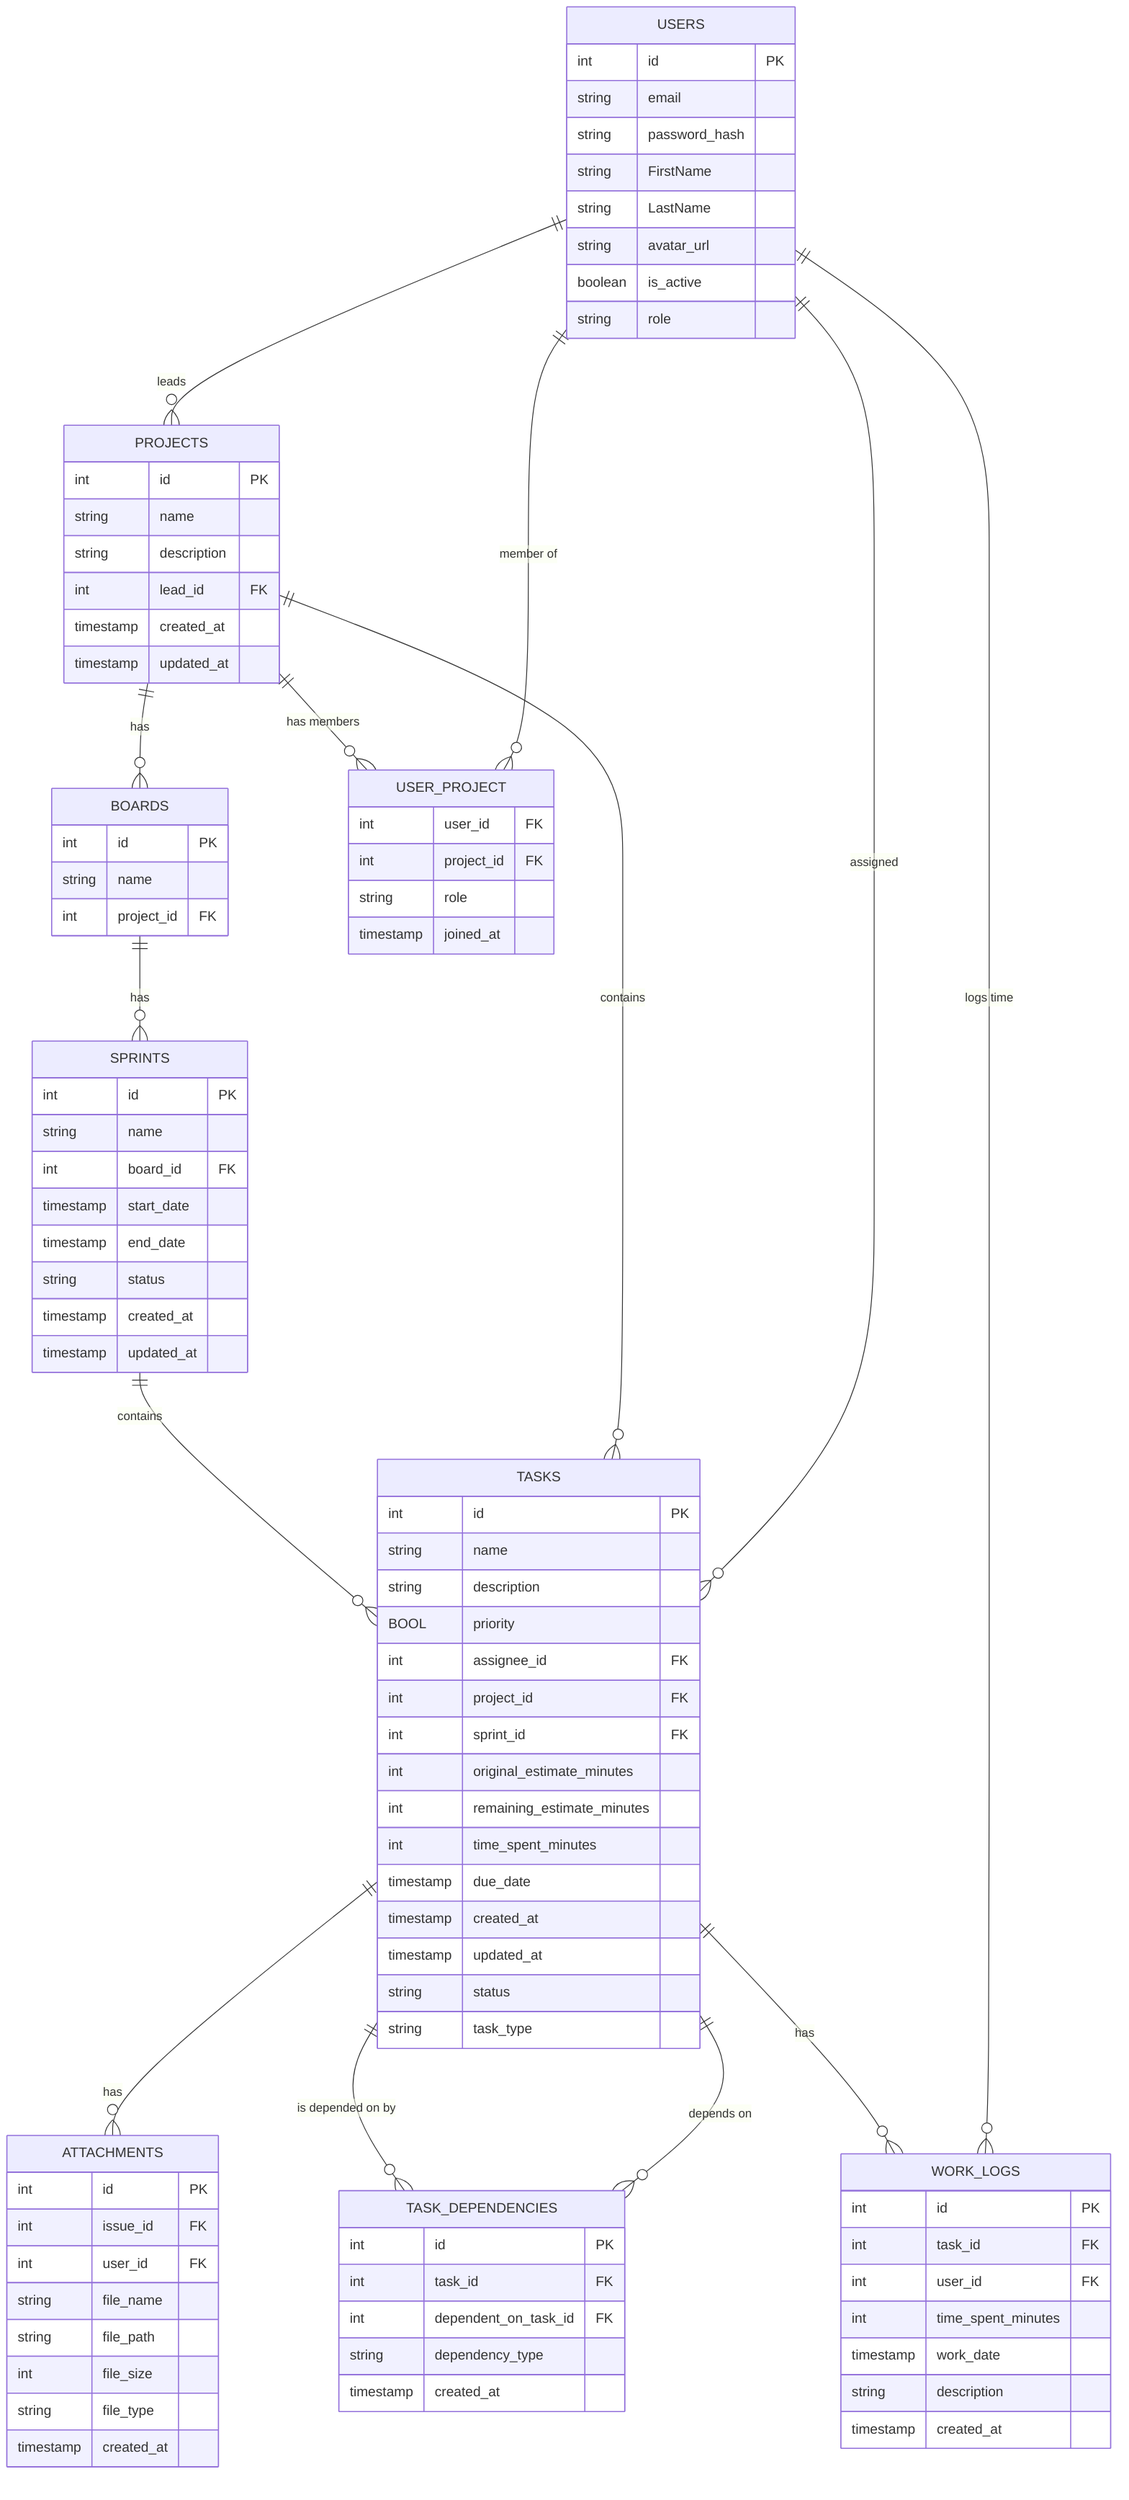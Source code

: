 erDiagram
    USERS {
        int id PK
        string email
        string password_hash
        string FirstName
        string LastName
        string avatar_url
        boolean is_active
        string role
    }
    
    PROJECTS {
        int id PK
        string name
        string description
        int lead_id FK
        timestamp created_at
        timestamp updated_at
    }
    
    BOARDS {
        int id PK
        string name
        int project_id FK
    }
    
    SPRINTS {
        int id PK
        string name
        int board_id FK
        timestamp start_date
        timestamp end_date
        string status
        timestamp created_at
        timestamp updated_at
    }
    
    TASKS {
        int id PK
        string name
        string description
        BOOL priority
        int assignee_id FK
        int project_id FK
        int sprint_id FK
        int original_estimate_minutes
        int remaining_estimate_minutes
        int time_spent_minutes
        timestamp due_date
        timestamp created_at
        timestamp updated_at
        string status
        string task_type
    }
    
    TASK_DEPENDENCIES {
        int id PK
        int task_id FK
        int dependent_on_task_id FK
        string dependency_type
        timestamp created_at
    }
    
    WORK_LOGS {
        int id PK
        int task_id FK
        int user_id FK
        int time_spent_minutes
        timestamp work_date
        string description
        timestamp created_at
    }
    
    ATTACHMENTS {
        int id PK
        int issue_id FK
        int user_id FK
        string file_name
        string file_path
        int file_size
        string file_type
        timestamp created_at
    }
    
    USER_PROJECT {
        int user_id FK
        int project_id FK
        string role
        timestamp joined_at
    }
    
    USERS ||--o{ PROJECTS : "leads"
    USERS ||--o{ TASKS : "assigned"
    USERS ||--o{ USER_PROJECT : "member of"
    USERS ||--o{ WORK_LOGS : "logs time"
    
    PROJECTS ||--o{ BOARDS : "has"
    PROJECTS ||--o{ TASKS : "contains"
    PROJECTS ||--o{ USER_PROJECT : "has members"
    
    BOARDS ||--o{ SPRINTS : "has"
    
    SPRINTS ||--o{ TASKS : "contains"
    
    TASKS ||--o{ ATTACHMENTS : "has"
    TASKS ||--o{ WORK_LOGS : "has"
    TASKS ||--o{ TASK_DEPENDENCIES : "depends on"
    TASKS ||--o{ TASK_DEPENDENCIES : "is depended on by"